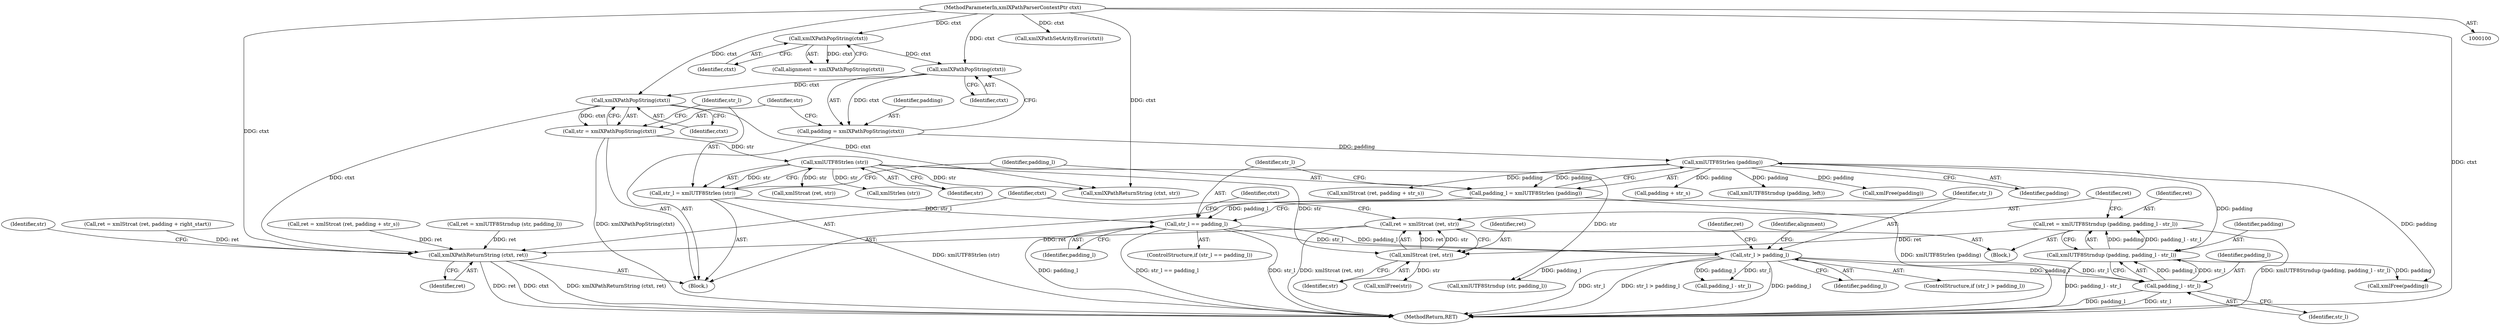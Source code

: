 digraph "0_Chrome_96dbafe288dbe2f0cc45fa3c39daf6d0c37acbab_8@pointer" {
"1000189" [label="(Call,ret = xmlStrcat (ret, str))"];
"1000191" [label="(Call,xmlStrcat (ret, str))"];
"1000182" [label="(Call,ret = xmlUTF8Strndup (padding, padding_l - str_l))"];
"1000184" [label="(Call,xmlUTF8Strndup (padding, padding_l - str_l))"];
"1000148" [label="(Call,xmlUTF8Strlen (padding))"];
"1000134" [label="(Call,padding = xmlXPathPopString(ctxt))"];
"1000136" [label="(Call,xmlXPathPopString(ctxt))"];
"1000128" [label="(Call,xmlXPathPopString(ctxt))"];
"1000101" [label="(MethodParameterIn,xmlXPathParserContextPtr ctxt)"];
"1000186" [label="(Call,padding_l - str_l)"];
"1000164" [label="(Call,str_l > padding_l)"];
"1000151" [label="(Call,str_l == padding_l)"];
"1000142" [label="(Call,str_l = xmlUTF8Strlen (str))"];
"1000144" [label="(Call,xmlUTF8Strlen (str))"];
"1000138" [label="(Call,str = xmlXPathPopString(ctxt))"];
"1000140" [label="(Call,xmlXPathPopString(ctxt))"];
"1000146" [label="(Call,padding_l = xmlUTF8Strlen (padding))"];
"1000253" [label="(Call,xmlXPathReturnString (ctxt, ret))"];
"1000129" [label="(Identifier,ctxt)"];
"1000189" [label="(Call,ret = xmlStrcat (ret, str))"];
"1000143" [label="(Identifier,str_l)"];
"1000136" [label="(Call,xmlXPathPopString(ctxt))"];
"1000191" [label="(Call,xmlStrcat (ret, str))"];
"1000186" [label="(Call,padding_l - str_l)"];
"1000163" [label="(ControlStructure,if (str_l > padding_l))"];
"1000150" [label="(ControlStructure,if (str_l == padding_l))"];
"1000169" [label="(Identifier,ret)"];
"1000164" [label="(Call,str_l > padding_l)"];
"1000152" [label="(Identifier,str_l)"];
"1000128" [label="(Call,xmlXPathPopString(ctxt))"];
"1000258" [label="(Call,xmlFree(padding))"];
"1000170" [label="(Call,xmlUTF8Strndup (str, padding_l))"];
"1000182" [label="(Call,ret = xmlUTF8Strndup (padding, padding_l - str_l))"];
"1000134" [label="(Call,padding = xmlXPathPopString(ctxt))"];
"1000119" [label="(Call,xmlXPathSetArityError(ctxt))"];
"1000166" [label="(Identifier,padding_l)"];
"1000156" [label="(Identifier,ctxt)"];
"1000126" [label="(Call,alignment = xmlXPathPopString(ctxt))"];
"1000187" [label="(Identifier,padding_l)"];
"1000142" [label="(Call,str_l = xmlUTF8Strlen (str))"];
"1000153" [label="(Identifier,padding_l)"];
"1000144" [label="(Call,xmlUTF8Strlen (str))"];
"1000165" [label="(Identifier,str_l)"];
"1000228" [label="(Call,ret = xmlStrcat (ret, padding + right_start))"];
"1000192" [label="(Identifier,ret)"];
"1000206" [label="(Call,padding_l - str_l)"];
"1000250" [label="(Call,padding + str_s)"];
"1000218" [label="(Call,xmlStrcat (ret, str))"];
"1000141" [label="(Identifier,ctxt)"];
"1000135" [label="(Identifier,padding)"];
"1000188" [label="(Identifier,str_l)"];
"1000255" [label="(Identifier,ret)"];
"1000184" [label="(Call,xmlUTF8Strndup (padding, padding_l - str_l))"];
"1000254" [label="(Identifier,ctxt)"];
"1000148" [label="(Call,xmlUTF8Strlen (padding))"];
"1000183" [label="(Identifier,ret)"];
"1000137" [label="(Identifier,ctxt)"];
"1000155" [label="(Call,xmlXPathReturnString (ctxt, str))"];
"1000246" [label="(Call,ret = xmlStrcat (ret, padding + str_s))"];
"1000213" [label="(Call,xmlUTF8Strndup (padding, left))"];
"1000181" [label="(Block,)"];
"1000190" [label="(Identifier,ret)"];
"1000140" [label="(Call,xmlXPathPopString(ctxt))"];
"1000158" [label="(Call,xmlFree(padding))"];
"1000168" [label="(Call,ret = xmlUTF8Strndup (str, padding_l))"];
"1000253" [label="(Call,xmlXPathReturnString (ctxt, ret))"];
"1000185" [label="(Identifier,padding)"];
"1000101" [label="(MethodParameterIn,xmlXPathParserContextPtr ctxt)"];
"1000138" [label="(Call,str = xmlXPathPopString(ctxt))"];
"1000146" [label="(Call,padding_l = xmlUTF8Strlen (padding))"];
"1000103" [label="(Block,)"];
"1000257" [label="(Identifier,str)"];
"1000149" [label="(Identifier,padding)"];
"1000256" [label="(Call,xmlFree(str))"];
"1000193" [label="(Identifier,str)"];
"1000262" [label="(MethodReturn,RET)"];
"1000151" [label="(Call,str_l == padding_l)"];
"1000139" [label="(Identifier,str)"];
"1000147" [label="(Identifier,padding_l)"];
"1000177" [label="(Identifier,alignment)"];
"1000248" [label="(Call,xmlStrcat (ret, padding + str_s))"];
"1000240" [label="(Call,xmlStrlen (str))"];
"1000145" [label="(Identifier,str)"];
"1000189" -> "1000181"  [label="AST: "];
"1000189" -> "1000191"  [label="CFG: "];
"1000190" -> "1000189"  [label="AST: "];
"1000191" -> "1000189"  [label="AST: "];
"1000254" -> "1000189"  [label="CFG: "];
"1000189" -> "1000262"  [label="DDG: xmlStrcat (ret, str)"];
"1000191" -> "1000189"  [label="DDG: ret"];
"1000191" -> "1000189"  [label="DDG: str"];
"1000189" -> "1000253"  [label="DDG: ret"];
"1000191" -> "1000193"  [label="CFG: "];
"1000192" -> "1000191"  [label="AST: "];
"1000193" -> "1000191"  [label="AST: "];
"1000182" -> "1000191"  [label="DDG: ret"];
"1000144" -> "1000191"  [label="DDG: str"];
"1000191" -> "1000256"  [label="DDG: str"];
"1000182" -> "1000181"  [label="AST: "];
"1000182" -> "1000184"  [label="CFG: "];
"1000183" -> "1000182"  [label="AST: "];
"1000184" -> "1000182"  [label="AST: "];
"1000190" -> "1000182"  [label="CFG: "];
"1000182" -> "1000262"  [label="DDG: xmlUTF8Strndup (padding, padding_l - str_l)"];
"1000184" -> "1000182"  [label="DDG: padding"];
"1000184" -> "1000182"  [label="DDG: padding_l - str_l"];
"1000184" -> "1000186"  [label="CFG: "];
"1000185" -> "1000184"  [label="AST: "];
"1000186" -> "1000184"  [label="AST: "];
"1000184" -> "1000262"  [label="DDG: padding_l - str_l"];
"1000148" -> "1000184"  [label="DDG: padding"];
"1000186" -> "1000184"  [label="DDG: padding_l"];
"1000186" -> "1000184"  [label="DDG: str_l"];
"1000184" -> "1000258"  [label="DDG: padding"];
"1000148" -> "1000146"  [label="AST: "];
"1000148" -> "1000149"  [label="CFG: "];
"1000149" -> "1000148"  [label="AST: "];
"1000146" -> "1000148"  [label="CFG: "];
"1000148" -> "1000146"  [label="DDG: padding"];
"1000134" -> "1000148"  [label="DDG: padding"];
"1000148" -> "1000158"  [label="DDG: padding"];
"1000148" -> "1000213"  [label="DDG: padding"];
"1000148" -> "1000248"  [label="DDG: padding"];
"1000148" -> "1000250"  [label="DDG: padding"];
"1000148" -> "1000258"  [label="DDG: padding"];
"1000134" -> "1000103"  [label="AST: "];
"1000134" -> "1000136"  [label="CFG: "];
"1000135" -> "1000134"  [label="AST: "];
"1000136" -> "1000134"  [label="AST: "];
"1000139" -> "1000134"  [label="CFG: "];
"1000136" -> "1000134"  [label="DDG: ctxt"];
"1000136" -> "1000137"  [label="CFG: "];
"1000137" -> "1000136"  [label="AST: "];
"1000128" -> "1000136"  [label="DDG: ctxt"];
"1000101" -> "1000136"  [label="DDG: ctxt"];
"1000136" -> "1000140"  [label="DDG: ctxt"];
"1000128" -> "1000126"  [label="AST: "];
"1000128" -> "1000129"  [label="CFG: "];
"1000129" -> "1000128"  [label="AST: "];
"1000126" -> "1000128"  [label="CFG: "];
"1000128" -> "1000126"  [label="DDG: ctxt"];
"1000101" -> "1000128"  [label="DDG: ctxt"];
"1000101" -> "1000100"  [label="AST: "];
"1000101" -> "1000262"  [label="DDG: ctxt"];
"1000101" -> "1000119"  [label="DDG: ctxt"];
"1000101" -> "1000140"  [label="DDG: ctxt"];
"1000101" -> "1000155"  [label="DDG: ctxt"];
"1000101" -> "1000253"  [label="DDG: ctxt"];
"1000186" -> "1000188"  [label="CFG: "];
"1000187" -> "1000186"  [label="AST: "];
"1000188" -> "1000186"  [label="AST: "];
"1000186" -> "1000262"  [label="DDG: str_l"];
"1000186" -> "1000262"  [label="DDG: padding_l"];
"1000164" -> "1000186"  [label="DDG: padding_l"];
"1000164" -> "1000186"  [label="DDG: str_l"];
"1000164" -> "1000163"  [label="AST: "];
"1000164" -> "1000166"  [label="CFG: "];
"1000165" -> "1000164"  [label="AST: "];
"1000166" -> "1000164"  [label="AST: "];
"1000169" -> "1000164"  [label="CFG: "];
"1000177" -> "1000164"  [label="CFG: "];
"1000164" -> "1000262"  [label="DDG: str_l > padding_l"];
"1000164" -> "1000262"  [label="DDG: padding_l"];
"1000164" -> "1000262"  [label="DDG: str_l"];
"1000151" -> "1000164"  [label="DDG: str_l"];
"1000151" -> "1000164"  [label="DDG: padding_l"];
"1000164" -> "1000170"  [label="DDG: padding_l"];
"1000164" -> "1000206"  [label="DDG: padding_l"];
"1000164" -> "1000206"  [label="DDG: str_l"];
"1000151" -> "1000150"  [label="AST: "];
"1000151" -> "1000153"  [label="CFG: "];
"1000152" -> "1000151"  [label="AST: "];
"1000153" -> "1000151"  [label="AST: "];
"1000156" -> "1000151"  [label="CFG: "];
"1000165" -> "1000151"  [label="CFG: "];
"1000151" -> "1000262"  [label="DDG: str_l == padding_l"];
"1000151" -> "1000262"  [label="DDG: str_l"];
"1000151" -> "1000262"  [label="DDG: padding_l"];
"1000142" -> "1000151"  [label="DDG: str_l"];
"1000146" -> "1000151"  [label="DDG: padding_l"];
"1000142" -> "1000103"  [label="AST: "];
"1000142" -> "1000144"  [label="CFG: "];
"1000143" -> "1000142"  [label="AST: "];
"1000144" -> "1000142"  [label="AST: "];
"1000147" -> "1000142"  [label="CFG: "];
"1000142" -> "1000262"  [label="DDG: xmlUTF8Strlen (str)"];
"1000144" -> "1000142"  [label="DDG: str"];
"1000144" -> "1000145"  [label="CFG: "];
"1000145" -> "1000144"  [label="AST: "];
"1000138" -> "1000144"  [label="DDG: str"];
"1000144" -> "1000155"  [label="DDG: str"];
"1000144" -> "1000170"  [label="DDG: str"];
"1000144" -> "1000218"  [label="DDG: str"];
"1000144" -> "1000240"  [label="DDG: str"];
"1000138" -> "1000103"  [label="AST: "];
"1000138" -> "1000140"  [label="CFG: "];
"1000139" -> "1000138"  [label="AST: "];
"1000140" -> "1000138"  [label="AST: "];
"1000143" -> "1000138"  [label="CFG: "];
"1000138" -> "1000262"  [label="DDG: xmlXPathPopString(ctxt)"];
"1000140" -> "1000138"  [label="DDG: ctxt"];
"1000140" -> "1000141"  [label="CFG: "];
"1000141" -> "1000140"  [label="AST: "];
"1000140" -> "1000155"  [label="DDG: ctxt"];
"1000140" -> "1000253"  [label="DDG: ctxt"];
"1000146" -> "1000103"  [label="AST: "];
"1000147" -> "1000146"  [label="AST: "];
"1000152" -> "1000146"  [label="CFG: "];
"1000146" -> "1000262"  [label="DDG: xmlUTF8Strlen (padding)"];
"1000253" -> "1000103"  [label="AST: "];
"1000253" -> "1000255"  [label="CFG: "];
"1000254" -> "1000253"  [label="AST: "];
"1000255" -> "1000253"  [label="AST: "];
"1000257" -> "1000253"  [label="CFG: "];
"1000253" -> "1000262"  [label="DDG: xmlXPathReturnString (ctxt, ret)"];
"1000253" -> "1000262"  [label="DDG: ret"];
"1000253" -> "1000262"  [label="DDG: ctxt"];
"1000228" -> "1000253"  [label="DDG: ret"];
"1000246" -> "1000253"  [label="DDG: ret"];
"1000168" -> "1000253"  [label="DDG: ret"];
}
